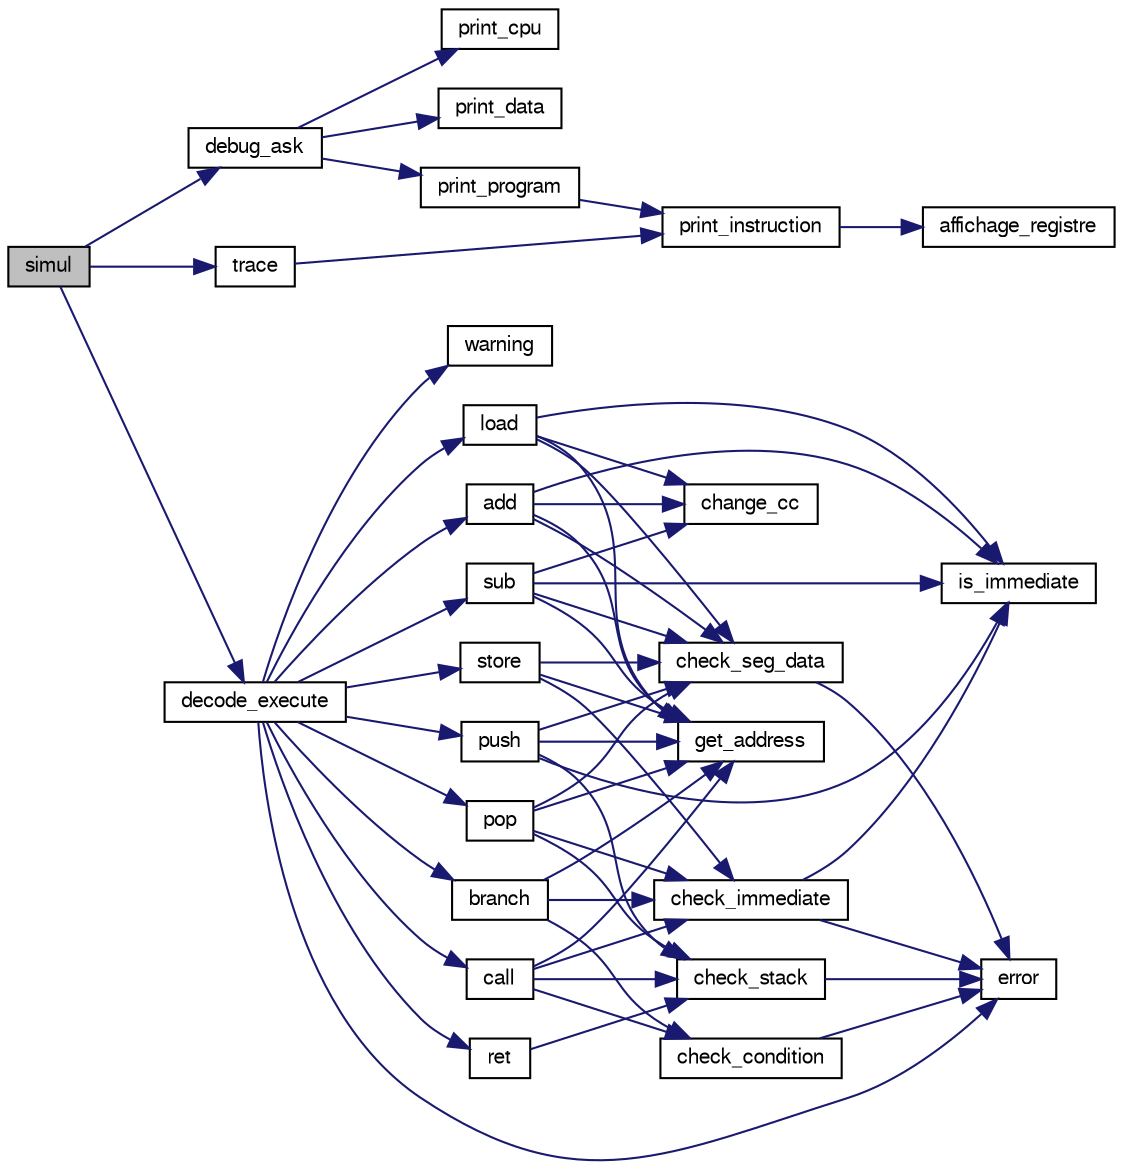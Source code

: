 digraph "simul"
{
  edge [fontname="FreeSans",fontsize="10",labelfontname="FreeSans",labelfontsize="10"];
  node [fontname="FreeSans",fontsize="10",shape=record];
  rankdir="LR";
  Node1 [label="simul",height=0.2,width=0.4,color="black", fillcolor="grey75", style="filled" fontcolor="black"];
  Node1 -> Node2 [color="midnightblue",fontsize="10",style="solid",fontname="FreeSans"];
  Node2 [label="debug_ask",height=0.2,width=0.4,color="black", fillcolor="white", style="filled",URL="$debug_8c.html#a3a88fdc680b7a1ae8c4c7c8ddee730ab",tooltip="Dialogue de mise au point interactive pour l&#39;instruction courante. "];
  Node2 -> Node3 [color="midnightblue",fontsize="10",style="solid",fontname="FreeSans"];
  Node3 [label="print_cpu",height=0.2,width=0.4,color="black", fillcolor="white", style="filled",URL="$machine_8c.html#a87cfff30238b966cfc3c0c416d7076e9",tooltip="Affichage des registres du CPU. "];
  Node2 -> Node4 [color="midnightblue",fontsize="10",style="solid",fontname="FreeSans"];
  Node4 [label="print_data",height=0.2,width=0.4,color="black", fillcolor="white", style="filled",URL="$machine_8c.html#a549be6eaf631d871e9357513c748640d",tooltip="Affichage des données du programme. "];
  Node2 -> Node5 [color="midnightblue",fontsize="10",style="solid",fontname="FreeSans"];
  Node5 [label="print_program",height=0.2,width=0.4,color="black", fillcolor="white", style="filled",URL="$machine_8c.html#aba3ce4987ef379073d9d3f31debf89e7",tooltip="Affichage des instructions du programme. "];
  Node5 -> Node6 [color="midnightblue",fontsize="10",style="solid",fontname="FreeSans"];
  Node6 [label="print_instruction",height=0.2,width=0.4,color="black", fillcolor="white", style="filled",URL="$instruction_8c.html#a437080d5e8c504588a47d0dba468492f",tooltip="affiche une instruction sous forme lisible "];
  Node6 -> Node7 [color="midnightblue",fontsize="10",style="solid",fontname="FreeSans"];
  Node7 [label="affichage_registre",height=0.2,width=0.4,color="black", fillcolor="white", style="filled",URL="$instruction_8c.html#af0f58cfbd0ee82026e01d21fe68a3c4e"];
  Node1 -> Node8 [color="midnightblue",fontsize="10",style="solid",fontname="FreeSans"];
  Node8 [label="decode_execute",height=0.2,width=0.4,color="black", fillcolor="white", style="filled",URL="$exec_8c.html#a41471ced34d27777447c2609173af7de",tooltip="Décodage et exécution d&#39;une instruction. "];
  Node8 -> Node9 [color="midnightblue",fontsize="10",style="solid",fontname="FreeSans"];
  Node9 [label="add",height=0.2,width=0.4,color="black", fillcolor="white", style="filled",URL="$exec_8c.html#a7ee7713b6e85c2188ab02f2915de93f8"];
  Node9 -> Node10 [color="midnightblue",fontsize="10",style="solid",fontname="FreeSans"];
  Node10 [label="change_cc",height=0.2,width=0.4,color="black", fillcolor="white", style="filled",URL="$exec_8c.html#affda555699481b52022b53823658784e",tooltip="Change la valeur de CC selon la valeur de reg. "];
  Node9 -> Node11 [color="midnightblue",fontsize="10",style="solid",fontname="FreeSans"];
  Node11 [label="check_seg_data",height=0.2,width=0.4,color="black", fillcolor="white", style="filled",URL="$exec_8c.html#a259f1da450e59303ef7d8f555009d870",tooltip="Vérifie qu&#39;il n&#39;y a pas d&#39;ERR_SEGDATA sur le tableau des données. "];
  Node11 -> Node12 [color="midnightblue",fontsize="10",style="solid",fontname="FreeSans"];
  Node12 [label="error",height=0.2,width=0.4,color="black", fillcolor="white", style="filled",URL="$error_8c.html#a531bb138b38aef758b45a442aa53938a",tooltip="Affichage d&#39;une erreur et fin du simulateur. "];
  Node9 -> Node13 [color="midnightblue",fontsize="10",style="solid",fontname="FreeSans"];
  Node13 [label="get_address",height=0.2,width=0.4,color="black", fillcolor="white", style="filled",URL="$exec_8c.html#a1e5d79846ee7bfd563fb1b7939c7546b",tooltip="Récupère l&#39;adresse réelle, à partir d&#39;un adressage indexé ou absolu. "];
  Node9 -> Node14 [color="midnightblue",fontsize="10",style="solid",fontname="FreeSans"];
  Node14 [label="is_immediate",height=0.2,width=0.4,color="black", fillcolor="white", style="filled",URL="$exec_8c.html#aee58f0bd338aac461910322697938e01",tooltip="Exécution des instructions pour la simulation du processeur. "];
  Node8 -> Node15 [color="midnightblue",fontsize="10",style="solid",fontname="FreeSans"];
  Node15 [label="branch",height=0.2,width=0.4,color="black", fillcolor="white", style="filled",URL="$exec_8c.html#a16b312c92b0fbfd48a29322bb499b737"];
  Node15 -> Node16 [color="midnightblue",fontsize="10",style="solid",fontname="FreeSans"];
  Node16 [label="check_condition",height=0.2,width=0.4,color="black", fillcolor="white", style="filled",URL="$exec_8c.html#a161ce21cc67c2921078bae84ed79774c",tooltip="Vérification de la condition de branchement. "];
  Node16 -> Node12 [color="midnightblue",fontsize="10",style="solid",fontname="FreeSans"];
  Node15 -> Node17 [color="midnightblue",fontsize="10",style="solid",fontname="FreeSans"];
  Node17 [label="check_immediate",height=0.2,width=0.4,color="black", fillcolor="white", style="filled",URL="$exec_8c.html#aae6d0305934052f93dcb6cdce7d293bf",tooltip="Vérifie que l&#39;instruction n&#39;est pas en immédiate sinon erreur. "];
  Node17 -> Node12 [color="midnightblue",fontsize="10",style="solid",fontname="FreeSans"];
  Node17 -> Node14 [color="midnightblue",fontsize="10",style="solid",fontname="FreeSans"];
  Node15 -> Node13 [color="midnightblue",fontsize="10",style="solid",fontname="FreeSans"];
  Node8 -> Node18 [color="midnightblue",fontsize="10",style="solid",fontname="FreeSans"];
  Node18 [label="call",height=0.2,width=0.4,color="black", fillcolor="white", style="filled",URL="$exec_8c.html#ae92e2b60b587827a53e9eeda2d1ce875"];
  Node18 -> Node16 [color="midnightblue",fontsize="10",style="solid",fontname="FreeSans"];
  Node18 -> Node17 [color="midnightblue",fontsize="10",style="solid",fontname="FreeSans"];
  Node18 -> Node19 [color="midnightblue",fontsize="10",style="solid",fontname="FreeSans"];
  Node19 [label="check_stack",height=0.2,width=0.4,color="black", fillcolor="white", style="filled",URL="$exec_8c.html#a8f3c7b86d834d27ad12ef08f7478ac57",tooltip="Vérification que Stack Pointer (SP) ne dépasse pas la zone dédiée à la pile. "];
  Node19 -> Node12 [color="midnightblue",fontsize="10",style="solid",fontname="FreeSans"];
  Node18 -> Node13 [color="midnightblue",fontsize="10",style="solid",fontname="FreeSans"];
  Node8 -> Node12 [color="midnightblue",fontsize="10",style="solid",fontname="FreeSans"];
  Node8 -> Node20 [color="midnightblue",fontsize="10",style="solid",fontname="FreeSans"];
  Node20 [label="load",height=0.2,width=0.4,color="black", fillcolor="white", style="filled",URL="$exec_8c.html#a3ffc341e4de6e5d18c2aaa75bb1d1bd4"];
  Node20 -> Node10 [color="midnightblue",fontsize="10",style="solid",fontname="FreeSans"];
  Node20 -> Node11 [color="midnightblue",fontsize="10",style="solid",fontname="FreeSans"];
  Node20 -> Node13 [color="midnightblue",fontsize="10",style="solid",fontname="FreeSans"];
  Node20 -> Node14 [color="midnightblue",fontsize="10",style="solid",fontname="FreeSans"];
  Node8 -> Node21 [color="midnightblue",fontsize="10",style="solid",fontname="FreeSans"];
  Node21 [label="pop",height=0.2,width=0.4,color="black", fillcolor="white", style="filled",URL="$exec_8c.html#aee15e6caec7d046384f6c7832fd5f8b1"];
  Node21 -> Node17 [color="midnightblue",fontsize="10",style="solid",fontname="FreeSans"];
  Node21 -> Node11 [color="midnightblue",fontsize="10",style="solid",fontname="FreeSans"];
  Node21 -> Node19 [color="midnightblue",fontsize="10",style="solid",fontname="FreeSans"];
  Node21 -> Node13 [color="midnightblue",fontsize="10",style="solid",fontname="FreeSans"];
  Node8 -> Node22 [color="midnightblue",fontsize="10",style="solid",fontname="FreeSans"];
  Node22 [label="push",height=0.2,width=0.4,color="black", fillcolor="white", style="filled",URL="$exec_8c.html#a8ffee845fd1b2304ae12874ab95b13a3"];
  Node22 -> Node11 [color="midnightblue",fontsize="10",style="solid",fontname="FreeSans"];
  Node22 -> Node19 [color="midnightblue",fontsize="10",style="solid",fontname="FreeSans"];
  Node22 -> Node13 [color="midnightblue",fontsize="10",style="solid",fontname="FreeSans"];
  Node22 -> Node14 [color="midnightblue",fontsize="10",style="solid",fontname="FreeSans"];
  Node8 -> Node23 [color="midnightblue",fontsize="10",style="solid",fontname="FreeSans"];
  Node23 [label="ret",height=0.2,width=0.4,color="black", fillcolor="white", style="filled",URL="$exec_8c.html#acfdb4470feb4f92a231c3314185c9f4a"];
  Node23 -> Node19 [color="midnightblue",fontsize="10",style="solid",fontname="FreeSans"];
  Node8 -> Node24 [color="midnightblue",fontsize="10",style="solid",fontname="FreeSans"];
  Node24 [label="store",height=0.2,width=0.4,color="black", fillcolor="white", style="filled",URL="$exec_8c.html#a4f4f15617a93854e66e215b1b5976385"];
  Node24 -> Node17 [color="midnightblue",fontsize="10",style="solid",fontname="FreeSans"];
  Node24 -> Node11 [color="midnightblue",fontsize="10",style="solid",fontname="FreeSans"];
  Node24 -> Node13 [color="midnightblue",fontsize="10",style="solid",fontname="FreeSans"];
  Node8 -> Node25 [color="midnightblue",fontsize="10",style="solid",fontname="FreeSans"];
  Node25 [label="sub",height=0.2,width=0.4,color="black", fillcolor="white", style="filled",URL="$exec_8c.html#a3f80bd12c3f294a72d93d559f5c238ca"];
  Node25 -> Node10 [color="midnightblue",fontsize="10",style="solid",fontname="FreeSans"];
  Node25 -> Node11 [color="midnightblue",fontsize="10",style="solid",fontname="FreeSans"];
  Node25 -> Node13 [color="midnightblue",fontsize="10",style="solid",fontname="FreeSans"];
  Node25 -> Node14 [color="midnightblue",fontsize="10",style="solid",fontname="FreeSans"];
  Node8 -> Node26 [color="midnightblue",fontsize="10",style="solid",fontname="FreeSans"];
  Node26 [label="warning",height=0.2,width=0.4,color="black", fillcolor="white", style="filled",URL="$error_8c.html#aec2872edfc57849ea2557178dc2b2673",tooltip="Affichage d&#39;un avertissement. "];
  Node1 -> Node27 [color="midnightblue",fontsize="10",style="solid",fontname="FreeSans"];
  Node27 [label="trace",height=0.2,width=0.4,color="black", fillcolor="white", style="filled",URL="$exec_8c.html#aae353f8fd7ccdbebd6c37fc0f75d12d3",tooltip="Trace de l&#39;exécution. "];
  Node27 -> Node6 [color="midnightblue",fontsize="10",style="solid",fontname="FreeSans"];
}
